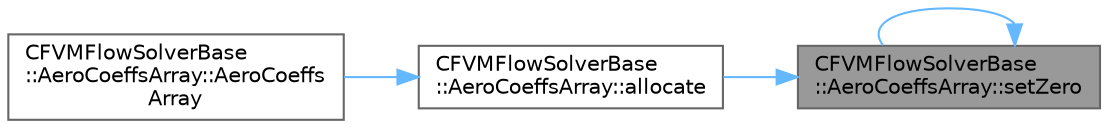 digraph "CFVMFlowSolverBase::AeroCoeffsArray::setZero"
{
 // LATEX_PDF_SIZE
  bgcolor="transparent";
  edge [fontname=Helvetica,fontsize=10,labelfontname=Helvetica,labelfontsize=10];
  node [fontname=Helvetica,fontsize=10,shape=box,height=0.2,width=0.4];
  rankdir="RL";
  Node1 [id="Node000001",label="CFVMFlowSolverBase\l::AeroCoeffsArray::setZero",height=0.2,width=0.4,color="gray40", fillcolor="grey60", style="filled", fontcolor="black",tooltip=" "];
  Node1 -> Node2 [id="edge1_Node000001_Node000002",dir="back",color="steelblue1",style="solid",tooltip=" "];
  Node2 [id="Node000002",label="CFVMFlowSolverBase\l::AeroCoeffsArray::allocate",height=0.2,width=0.4,color="grey40", fillcolor="white", style="filled",URL="$structCFVMFlowSolverBase_1_1AeroCoeffsArray.html#a680bb9206036de2b135a4e4d043b5c09",tooltip="Allocates arrays."];
  Node2 -> Node3 [id="edge2_Node000002_Node000003",dir="back",color="steelblue1",style="solid",tooltip=" "];
  Node3 [id="Node000003",label="CFVMFlowSolverBase\l::AeroCoeffsArray::AeroCoeffs\lArray",height=0.2,width=0.4,color="grey40", fillcolor="white", style="filled",URL="$structCFVMFlowSolverBase_1_1AeroCoeffsArray.html#a126d1137e16843438029deb570811b6f",tooltip=" "];
  Node1 -> Node1 [id="edge3_Node000001_Node000001",dir="back",color="steelblue1",style="solid",tooltip=" "];
}
